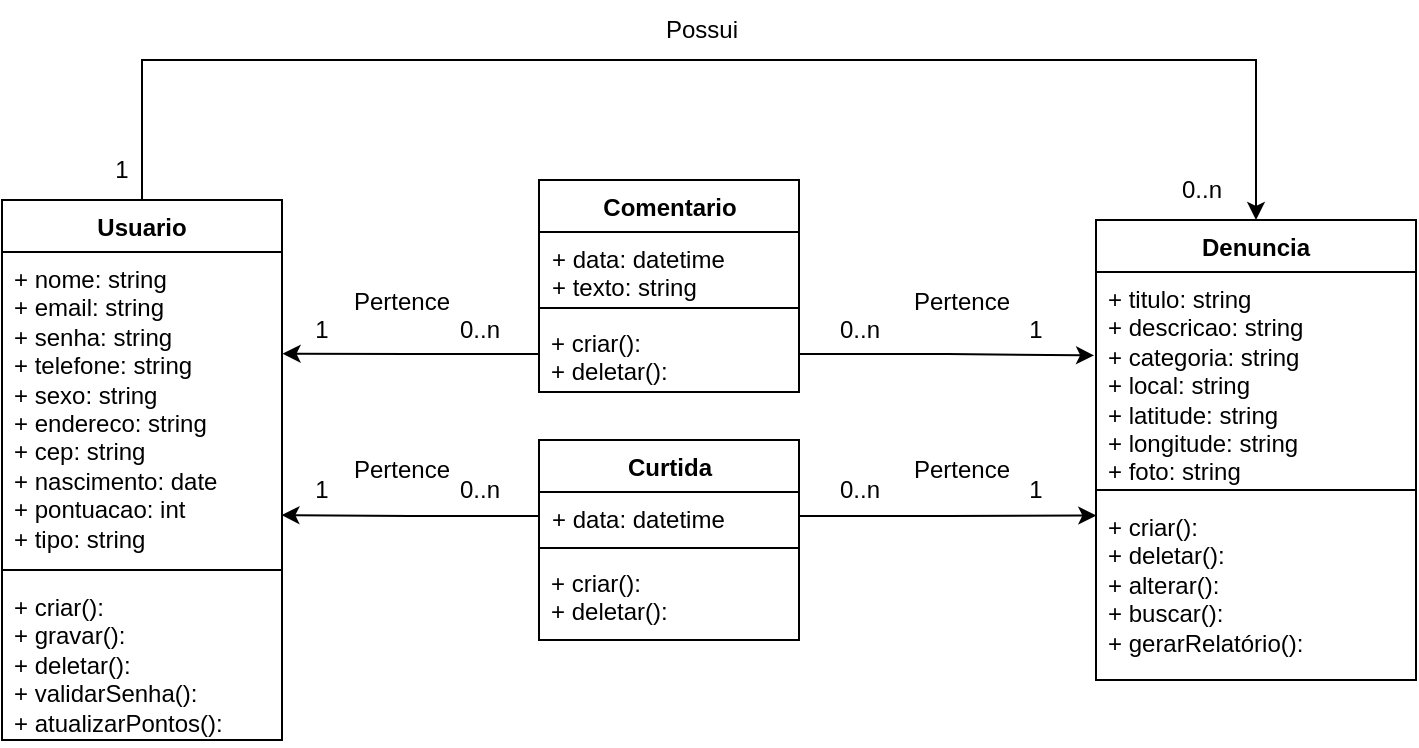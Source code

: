 <mxfile version="24.1.0" type="device">
  <diagram name="Página-1" id="5RVed3y4hSYuZmyaZZXw">
    <mxGraphModel dx="819" dy="478" grid="1" gridSize="10" guides="1" tooltips="1" connect="1" arrows="1" fold="1" page="1" pageScale="1" pageWidth="827" pageHeight="1169" math="0" shadow="0">
      <root>
        <mxCell id="0" />
        <mxCell id="1" parent="0" />
        <mxCell id="QjswOWy8ObnYDPO3Suas-1" value="Usuario" style="swimlane;fontStyle=1;align=center;verticalAlign=top;childLayout=stackLayout;horizontal=1;startSize=26;horizontalStack=0;resizeParent=1;resizeParentMax=0;resizeLast=0;collapsible=1;marginBottom=0;whiteSpace=wrap;html=1;" parent="1" vertex="1">
          <mxGeometry x="50" y="110" width="140" height="270" as="geometry">
            <mxRectangle x="40" y="120" width="80" height="30" as="alternateBounds" />
          </mxGeometry>
        </mxCell>
        <mxCell id="QjswOWy8ObnYDPO3Suas-2" value="+ nome: string&lt;div&gt;+ email: string&lt;div&gt;+ senha: string&lt;/div&gt;&lt;div&gt;+ telefone: string&lt;/div&gt;&lt;div&gt;+ sexo: string&lt;/div&gt;&lt;div&gt;&lt;div&gt;+ endereco: string&lt;/div&gt;&lt;div&gt;+ cep: string&lt;/div&gt;&lt;div&gt;+ nascimento: date&lt;/div&gt;&lt;div&gt;+ pontuacao: int&lt;/div&gt;&lt;div&gt;+ tipo&lt;span style=&quot;background-color: initial;&quot;&gt;: string&amp;nbsp;&lt;/span&gt;&lt;/div&gt;&lt;/div&gt;&lt;/div&gt;" style="text;strokeColor=none;fillColor=none;align=left;verticalAlign=top;spacingLeft=4;spacingRight=4;overflow=hidden;rotatable=0;points=[[0,0.5],[1,0.5]];portConstraint=eastwest;whiteSpace=wrap;html=1;" parent="QjswOWy8ObnYDPO3Suas-1" vertex="1">
          <mxGeometry y="26" width="140" height="154" as="geometry" />
        </mxCell>
        <mxCell id="QjswOWy8ObnYDPO3Suas-3" value="" style="line;strokeWidth=1;fillColor=none;align=left;verticalAlign=middle;spacingTop=-1;spacingLeft=3;spacingRight=3;rotatable=0;labelPosition=right;points=[];portConstraint=eastwest;strokeColor=inherit;" parent="QjswOWy8ObnYDPO3Suas-1" vertex="1">
          <mxGeometry y="180" width="140" height="10" as="geometry" />
        </mxCell>
        <mxCell id="QjswOWy8ObnYDPO3Suas-4" value="&lt;div&gt;&lt;span style=&quot;background-color: initial;&quot;&gt;+ criar():&amp;nbsp;&lt;/span&gt;&lt;br&gt;&lt;/div&gt;&lt;div&gt;&lt;span style=&quot;background-color: initial;&quot;&gt;+ gravar():&lt;/span&gt;&lt;/div&gt;&lt;div&gt;+ deletar():&amp;nbsp;&lt;span style=&quot;background-color: initial;&quot;&gt;&lt;br&gt;&lt;/span&gt;&lt;/div&gt;&lt;div&gt;+ validarSenha():&lt;br&gt;&lt;/div&gt;&lt;div&gt;+ atualizarPontos():&lt;/div&gt;" style="text;strokeColor=none;fillColor=none;align=left;verticalAlign=top;spacingLeft=4;spacingRight=4;overflow=hidden;rotatable=0;points=[[0,0.5],[1,0.5]];portConstraint=eastwest;whiteSpace=wrap;html=1;" parent="QjswOWy8ObnYDPO3Suas-1" vertex="1">
          <mxGeometry y="190" width="140" height="80" as="geometry" />
        </mxCell>
        <mxCell id="QjswOWy8ObnYDPO3Suas-5" value="Denuncia" style="swimlane;fontStyle=1;align=center;verticalAlign=top;childLayout=stackLayout;horizontal=1;startSize=26;horizontalStack=0;resizeParent=1;resizeParentMax=0;resizeLast=0;collapsible=1;marginBottom=0;whiteSpace=wrap;html=1;" parent="1" vertex="1">
          <mxGeometry x="597" y="120" width="160" height="230" as="geometry" />
        </mxCell>
        <mxCell id="QjswOWy8ObnYDPO3Suas-6" value="+ titulo: string&lt;div&gt;+ descricao: string&lt;/div&gt;&lt;div&gt;+ categoria: string&lt;/div&gt;&lt;div&gt;+ local: string&lt;br&gt;+ latitude: string&lt;/div&gt;&lt;div&gt;+ longitude: string&lt;/div&gt;&lt;div&gt;+ foto: string&lt;/div&gt;&lt;div&gt;&lt;br&gt;&lt;div&gt;&lt;br&gt;&lt;div&gt;&lt;br&gt;&lt;/div&gt;&lt;/div&gt;&lt;/div&gt;" style="text;strokeColor=none;fillColor=none;align=left;verticalAlign=top;spacingLeft=4;spacingRight=4;overflow=hidden;rotatable=0;points=[[0,0.5],[1,0.5]];portConstraint=eastwest;whiteSpace=wrap;html=1;" parent="QjswOWy8ObnYDPO3Suas-5" vertex="1">
          <mxGeometry y="26" width="160" height="104" as="geometry" />
        </mxCell>
        <mxCell id="QjswOWy8ObnYDPO3Suas-7" value="" style="line;strokeWidth=1;fillColor=none;align=left;verticalAlign=middle;spacingTop=-1;spacingLeft=3;spacingRight=3;rotatable=0;labelPosition=right;points=[];portConstraint=eastwest;strokeColor=inherit;" parent="QjswOWy8ObnYDPO3Suas-5" vertex="1">
          <mxGeometry y="130" width="160" height="10" as="geometry" />
        </mxCell>
        <mxCell id="QjswOWy8ObnYDPO3Suas-8" value="+ criar():&amp;nbsp;&lt;br style=&quot;padding: 0px; margin: 0px;&quot;&gt;&lt;span style=&quot;&quot;&gt;+ deletar():&amp;nbsp;&lt;/span&gt;&lt;br style=&quot;padding: 0px; margin: 0px;&quot;&gt;+ alterar():&lt;br&gt;+ buscar():&lt;span style=&quot;&quot;&gt;&amp;nbsp;&lt;/span&gt;&lt;br style=&quot;padding: 0px; margin: 0px;&quot;&gt;&lt;span style=&quot;&quot;&gt;+ gerarRelatório():&lt;/span&gt;&lt;span style=&quot;&quot;&gt;&amp;nbsp;&lt;/span&gt;" style="text;strokeColor=none;fillColor=none;align=left;verticalAlign=top;spacingLeft=4;spacingRight=4;overflow=hidden;rotatable=0;points=[[0,0.5],[1,0.5]];portConstraint=eastwest;whiteSpace=wrap;html=1;" parent="QjswOWy8ObnYDPO3Suas-5" vertex="1">
          <mxGeometry y="140" width="160" height="90" as="geometry" />
        </mxCell>
        <mxCell id="QjswOWy8ObnYDPO3Suas-10" value="Comentario" style="swimlane;fontStyle=1;align=center;verticalAlign=top;childLayout=stackLayout;horizontal=1;startSize=26;horizontalStack=0;resizeParent=1;resizeParentMax=0;resizeLast=0;collapsible=1;marginBottom=0;whiteSpace=wrap;html=1;" parent="1" vertex="1">
          <mxGeometry x="318.5" y="100" width="130" height="106" as="geometry" />
        </mxCell>
        <mxCell id="QjswOWy8ObnYDPO3Suas-11" value="+ data: datetime&lt;br&gt;+ texto: string" style="text;strokeColor=none;fillColor=none;align=left;verticalAlign=top;spacingLeft=4;spacingRight=4;overflow=hidden;rotatable=0;points=[[0,0.5],[1,0.5]];portConstraint=eastwest;whiteSpace=wrap;html=1;" parent="QjswOWy8ObnYDPO3Suas-10" vertex="1">
          <mxGeometry y="26" width="130" height="34" as="geometry" />
        </mxCell>
        <mxCell id="QjswOWy8ObnYDPO3Suas-12" value="" style="line;strokeWidth=1;fillColor=none;align=left;verticalAlign=middle;spacingTop=-1;spacingLeft=3;spacingRight=3;rotatable=0;labelPosition=right;points=[];portConstraint=eastwest;strokeColor=inherit;" parent="QjswOWy8ObnYDPO3Suas-10" vertex="1">
          <mxGeometry y="60" width="130" height="8" as="geometry" />
        </mxCell>
        <mxCell id="E188drXFkJm3DrPOopE5-21" value="+ criar():&#xa;+ deletar(): " style="text;align=left;verticalAlign=top;spacingLeft=4;spacingRight=4;overflow=hidden;rotatable=0;points=[[0,0.5],[1,0.5]];portConstraint=eastwest;" parent="QjswOWy8ObnYDPO3Suas-10" vertex="1">
          <mxGeometry y="68" width="130" height="38" as="geometry" />
        </mxCell>
        <mxCell id="QjswOWy8ObnYDPO3Suas-18" value="1" style="text;html=1;align=center;verticalAlign=middle;whiteSpace=wrap;rounded=0;" parent="1" vertex="1">
          <mxGeometry x="537" y="160" width="60" height="30" as="geometry" />
        </mxCell>
        <mxCell id="QjswOWy8ObnYDPO3Suas-21" value="0..n" style="text;html=1;align=center;verticalAlign=middle;whiteSpace=wrap;rounded=0;" parent="1" vertex="1">
          <mxGeometry x="448.5" y="160" width="60" height="30" as="geometry" />
        </mxCell>
        <mxCell id="QjswOWy8ObnYDPO3Suas-22" value="Curtida" style="swimlane;fontStyle=1;align=center;verticalAlign=top;childLayout=stackLayout;horizontal=1;startSize=26;horizontalStack=0;resizeParent=1;resizeParentMax=0;resizeLast=0;collapsible=1;marginBottom=0;whiteSpace=wrap;html=1;" parent="1" vertex="1">
          <mxGeometry x="318.5" y="230" width="130" height="100" as="geometry">
            <mxRectangle x="318.5" y="230" width="80" height="30" as="alternateBounds" />
          </mxGeometry>
        </mxCell>
        <mxCell id="QjswOWy8ObnYDPO3Suas-23" value="+ data: datetime" style="text;strokeColor=none;fillColor=none;align=left;verticalAlign=top;spacingLeft=4;spacingRight=4;overflow=hidden;rotatable=0;points=[[0,0.5],[1,0.5]];portConstraint=eastwest;whiteSpace=wrap;html=1;" parent="QjswOWy8ObnYDPO3Suas-22" vertex="1">
          <mxGeometry y="26" width="130" height="24" as="geometry" />
        </mxCell>
        <mxCell id="QjswOWy8ObnYDPO3Suas-24" value="" style="line;strokeWidth=1;fillColor=none;align=left;verticalAlign=middle;spacingTop=-1;spacingLeft=3;spacingRight=3;rotatable=0;labelPosition=right;points=[];portConstraint=eastwest;strokeColor=inherit;" parent="QjswOWy8ObnYDPO3Suas-22" vertex="1">
          <mxGeometry y="50" width="130" height="8" as="geometry" />
        </mxCell>
        <mxCell id="E188drXFkJm3DrPOopE5-22" value="+ criar():&#xa;+ deletar(): " style="text;align=left;verticalAlign=top;spacingLeft=4;spacingRight=4;overflow=hidden;rotatable=0;points=[[0,0.5],[1,0.5]];portConstraint=eastwest;" parent="QjswOWy8ObnYDPO3Suas-22" vertex="1">
          <mxGeometry y="58" width="130" height="42" as="geometry" />
        </mxCell>
        <mxCell id="QjswOWy8ObnYDPO3Suas-26" value="1" style="text;html=1;align=center;verticalAlign=middle;whiteSpace=wrap;rounded=0;" parent="1" vertex="1">
          <mxGeometry x="537" y="240" width="60" height="30" as="geometry" />
        </mxCell>
        <mxCell id="QjswOWy8ObnYDPO3Suas-29" value="0..n" style="text;html=1;align=center;verticalAlign=middle;whiteSpace=wrap;rounded=0;" parent="1" vertex="1">
          <mxGeometry x="258.5" y="160" width="60" height="30" as="geometry" />
        </mxCell>
        <mxCell id="QjswOWy8ObnYDPO3Suas-30" value="1" style="text;html=1;align=center;verticalAlign=middle;whiteSpace=wrap;rounded=0;" parent="1" vertex="1">
          <mxGeometry x="180" y="160" width="60" height="30" as="geometry" />
        </mxCell>
        <mxCell id="QjswOWy8ObnYDPO3Suas-31" value="0..n" style="text;html=1;align=center;verticalAlign=middle;whiteSpace=wrap;rounded=0;" parent="1" vertex="1">
          <mxGeometry x="448.5" y="240" width="60" height="30" as="geometry" />
        </mxCell>
        <mxCell id="QjswOWy8ObnYDPO3Suas-33" value="0..n" style="text;html=1;align=center;verticalAlign=middle;whiteSpace=wrap;rounded=0;" parent="1" vertex="1">
          <mxGeometry x="258.5" y="240" width="60" height="30" as="geometry" />
        </mxCell>
        <mxCell id="QjswOWy8ObnYDPO3Suas-34" value="1" style="text;html=1;align=center;verticalAlign=middle;whiteSpace=wrap;rounded=0;" parent="1" vertex="1">
          <mxGeometry x="180" y="240" width="60" height="30" as="geometry" />
        </mxCell>
        <mxCell id="QjswOWy8ObnYDPO3Suas-36" value="0..n" style="text;html=1;align=center;verticalAlign=middle;whiteSpace=wrap;rounded=0;" parent="1" vertex="1">
          <mxGeometry x="620" y="90" width="60" height="30" as="geometry" />
        </mxCell>
        <mxCell id="QjswOWy8ObnYDPO3Suas-37" value="1" style="text;html=1;align=center;verticalAlign=middle;whiteSpace=wrap;rounded=0;" parent="1" vertex="1">
          <mxGeometry x="80" y="80" width="60" height="30" as="geometry" />
        </mxCell>
        <mxCell id="E188drXFkJm3DrPOopE5-10" value="" style="endArrow=classic;endFill=1;endSize=6;html=1;rounded=0;entryX=0.5;entryY=0;entryDx=0;entryDy=0;exitX=0.5;exitY=0;exitDx=0;exitDy=0;" parent="1" source="QjswOWy8ObnYDPO3Suas-1" target="QjswOWy8ObnYDPO3Suas-5" edge="1">
          <mxGeometry width="160" relative="1" as="geometry">
            <mxPoint x="310" y="40" as="sourcePoint" />
            <mxPoint x="458" y="40" as="targetPoint" />
            <Array as="points">
              <mxPoint x="120" y="40" />
              <mxPoint x="677" y="40" />
            </Array>
          </mxGeometry>
        </mxCell>
        <mxCell id="3VsYq8_pBdDuFG828Vba-1" value="Possui" style="text;html=1;align=center;verticalAlign=middle;whiteSpace=wrap;rounded=0;" parent="1" vertex="1">
          <mxGeometry x="370" y="10" width="60" height="30" as="geometry" />
        </mxCell>
        <mxCell id="y6ZzuJxVWMohZUi0ynrD-1" value="Pertence" style="text;html=1;align=center;verticalAlign=middle;whiteSpace=wrap;rounded=0;" parent="1" vertex="1">
          <mxGeometry x="220" y="146" width="60" height="30" as="geometry" />
        </mxCell>
        <mxCell id="y6ZzuJxVWMohZUi0ynrD-2" value="Pertence" style="text;html=1;align=center;verticalAlign=middle;whiteSpace=wrap;rounded=0;" parent="1" vertex="1">
          <mxGeometry x="220" y="230" width="60" height="30" as="geometry" />
        </mxCell>
        <mxCell id="y6ZzuJxVWMohZUi0ynrD-3" value="Pertence" style="text;html=1;align=center;verticalAlign=middle;whiteSpace=wrap;rounded=0;" parent="1" vertex="1">
          <mxGeometry x="500" y="146" width="60" height="30" as="geometry" />
        </mxCell>
        <mxCell id="y6ZzuJxVWMohZUi0ynrD-4" value="Pertence" style="text;html=1;align=center;verticalAlign=middle;whiteSpace=wrap;rounded=0;" parent="1" vertex="1">
          <mxGeometry x="500" y="230" width="60" height="30" as="geometry" />
        </mxCell>
        <mxCell id="y6ZzuJxVWMohZUi0ynrD-5" style="edgeStyle=orthogonalEdgeStyle;rounded=0;orthogonalLoop=1;jettySize=auto;html=1;exitX=1;exitY=0.5;exitDx=0;exitDy=0;entryX=0.001;entryY=0.086;entryDx=0;entryDy=0;entryPerimeter=0;" parent="1" source="QjswOWy8ObnYDPO3Suas-23" target="QjswOWy8ObnYDPO3Suas-8" edge="1">
          <mxGeometry relative="1" as="geometry" />
        </mxCell>
        <mxCell id="y6ZzuJxVWMohZUi0ynrD-6" style="edgeStyle=orthogonalEdgeStyle;rounded=0;orthogonalLoop=1;jettySize=auto;html=1;entryX=0.998;entryY=0.854;entryDx=0;entryDy=0;entryPerimeter=0;" parent="1" source="QjswOWy8ObnYDPO3Suas-23" target="QjswOWy8ObnYDPO3Suas-2" edge="1">
          <mxGeometry relative="1" as="geometry" />
        </mxCell>
        <mxCell id="y6ZzuJxVWMohZUi0ynrD-7" style="edgeStyle=orthogonalEdgeStyle;rounded=0;orthogonalLoop=1;jettySize=auto;html=1;entryX=1.002;entryY=0.33;entryDx=0;entryDy=0;entryPerimeter=0;" parent="1" source="E188drXFkJm3DrPOopE5-21" target="QjswOWy8ObnYDPO3Suas-2" edge="1">
          <mxGeometry relative="1" as="geometry" />
        </mxCell>
        <mxCell id="y6ZzuJxVWMohZUi0ynrD-8" style="edgeStyle=orthogonalEdgeStyle;rounded=0;orthogonalLoop=1;jettySize=auto;html=1;entryX=-0.006;entryY=0.401;entryDx=0;entryDy=0;entryPerimeter=0;endArrow=classic;endFill=1;" parent="1" source="E188drXFkJm3DrPOopE5-21" target="QjswOWy8ObnYDPO3Suas-6" edge="1">
          <mxGeometry relative="1" as="geometry" />
        </mxCell>
      </root>
    </mxGraphModel>
  </diagram>
</mxfile>
